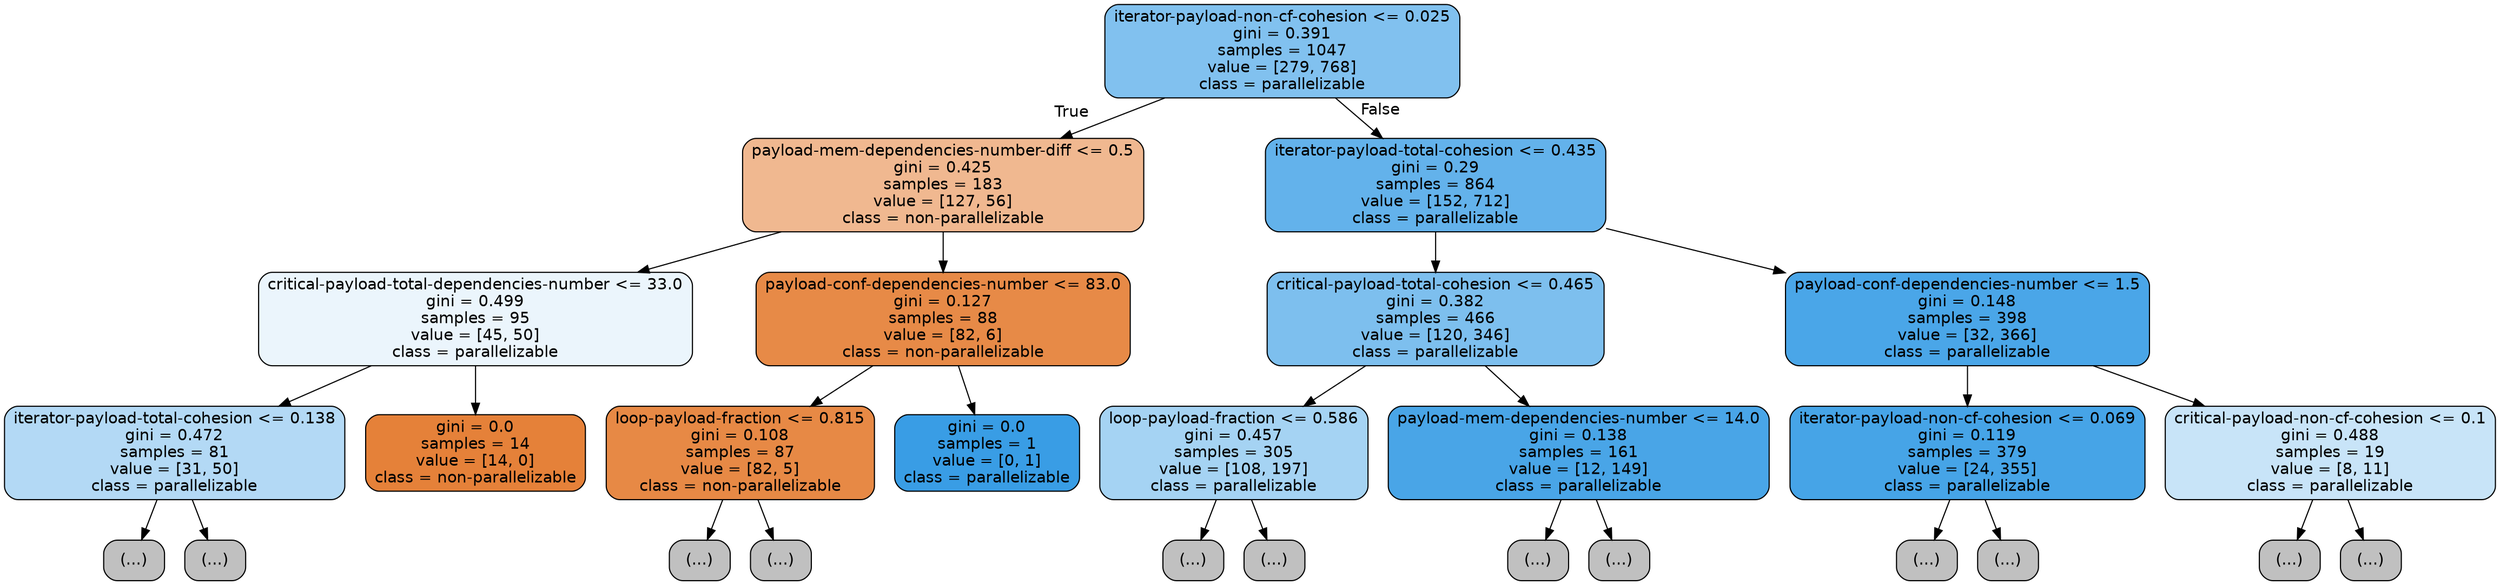 digraph Tree {
node [shape=box, style="filled, rounded", color="black", fontname=helvetica] ;
edge [fontname=helvetica] ;
0 [label="iterator-payload-non-cf-cohesion <= 0.025\ngini = 0.391\nsamples = 1047\nvalue = [279, 768]\nclass = parallelizable", fillcolor="#399de5a2"] ;
1 [label="payload-mem-dependencies-number-diff <= 0.5\ngini = 0.425\nsamples = 183\nvalue = [127, 56]\nclass = non-parallelizable", fillcolor="#e581398f"] ;
0 -> 1 [labeldistance=2.5, labelangle=45, headlabel="True"] ;
2 [label="critical-payload-total-dependencies-number <= 33.0\ngini = 0.499\nsamples = 95\nvalue = [45, 50]\nclass = parallelizable", fillcolor="#399de519"] ;
1 -> 2 ;
3 [label="iterator-payload-total-cohesion <= 0.138\ngini = 0.472\nsamples = 81\nvalue = [31, 50]\nclass = parallelizable", fillcolor="#399de561"] ;
2 -> 3 ;
4 [label="(...)", fillcolor="#C0C0C0"] ;
3 -> 4 ;
15 [label="(...)", fillcolor="#C0C0C0"] ;
3 -> 15 ;
22 [label="gini = 0.0\nsamples = 14\nvalue = [14, 0]\nclass = non-parallelizable", fillcolor="#e58139ff"] ;
2 -> 22 ;
23 [label="payload-conf-dependencies-number <= 83.0\ngini = 0.127\nsamples = 88\nvalue = [82, 6]\nclass = non-parallelizable", fillcolor="#e58139ec"] ;
1 -> 23 ;
24 [label="loop-payload-fraction <= 0.815\ngini = 0.108\nsamples = 87\nvalue = [82, 5]\nclass = non-parallelizable", fillcolor="#e58139ef"] ;
23 -> 24 ;
25 [label="(...)", fillcolor="#C0C0C0"] ;
24 -> 25 ;
26 [label="(...)", fillcolor="#C0C0C0"] ;
24 -> 26 ;
39 [label="gini = 0.0\nsamples = 1\nvalue = [0, 1]\nclass = parallelizable", fillcolor="#399de5ff"] ;
23 -> 39 ;
40 [label="iterator-payload-total-cohesion <= 0.435\ngini = 0.29\nsamples = 864\nvalue = [152, 712]\nclass = parallelizable", fillcolor="#399de5c9"] ;
0 -> 40 [labeldistance=2.5, labelangle=-45, headlabel="False"] ;
41 [label="critical-payload-total-cohesion <= 0.465\ngini = 0.382\nsamples = 466\nvalue = [120, 346]\nclass = parallelizable", fillcolor="#399de5a7"] ;
40 -> 41 ;
42 [label="loop-payload-fraction <= 0.586\ngini = 0.457\nsamples = 305\nvalue = [108, 197]\nclass = parallelizable", fillcolor="#399de573"] ;
41 -> 42 ;
43 [label="(...)", fillcolor="#C0C0C0"] ;
42 -> 43 ;
48 [label="(...)", fillcolor="#C0C0C0"] ;
42 -> 48 ;
137 [label="payload-mem-dependencies-number <= 14.0\ngini = 0.138\nsamples = 161\nvalue = [12, 149]\nclass = parallelizable", fillcolor="#399de5ea"] ;
41 -> 137 ;
138 [label="(...)", fillcolor="#C0C0C0"] ;
137 -> 138 ;
153 [label="(...)", fillcolor="#C0C0C0"] ;
137 -> 153 ;
156 [label="payload-conf-dependencies-number <= 1.5\ngini = 0.148\nsamples = 398\nvalue = [32, 366]\nclass = parallelizable", fillcolor="#399de5e9"] ;
40 -> 156 ;
157 [label="iterator-payload-non-cf-cohesion <= 0.069\ngini = 0.119\nsamples = 379\nvalue = [24, 355]\nclass = parallelizable", fillcolor="#399de5ee"] ;
156 -> 157 ;
158 [label="(...)", fillcolor="#C0C0C0"] ;
157 -> 158 ;
197 [label="(...)", fillcolor="#C0C0C0"] ;
157 -> 197 ;
218 [label="critical-payload-non-cf-cohesion <= 0.1\ngini = 0.488\nsamples = 19\nvalue = [8, 11]\nclass = parallelizable", fillcolor="#399de546"] ;
156 -> 218 ;
219 [label="(...)", fillcolor="#C0C0C0"] ;
218 -> 219 ;
220 [label="(...)", fillcolor="#C0C0C0"] ;
218 -> 220 ;
}